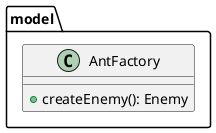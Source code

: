 @startuml
'https://plantuml.com/class-diagram

package model {
    class AntFactory {
        + createEnemy(): Enemy
    }
}

@enduml
